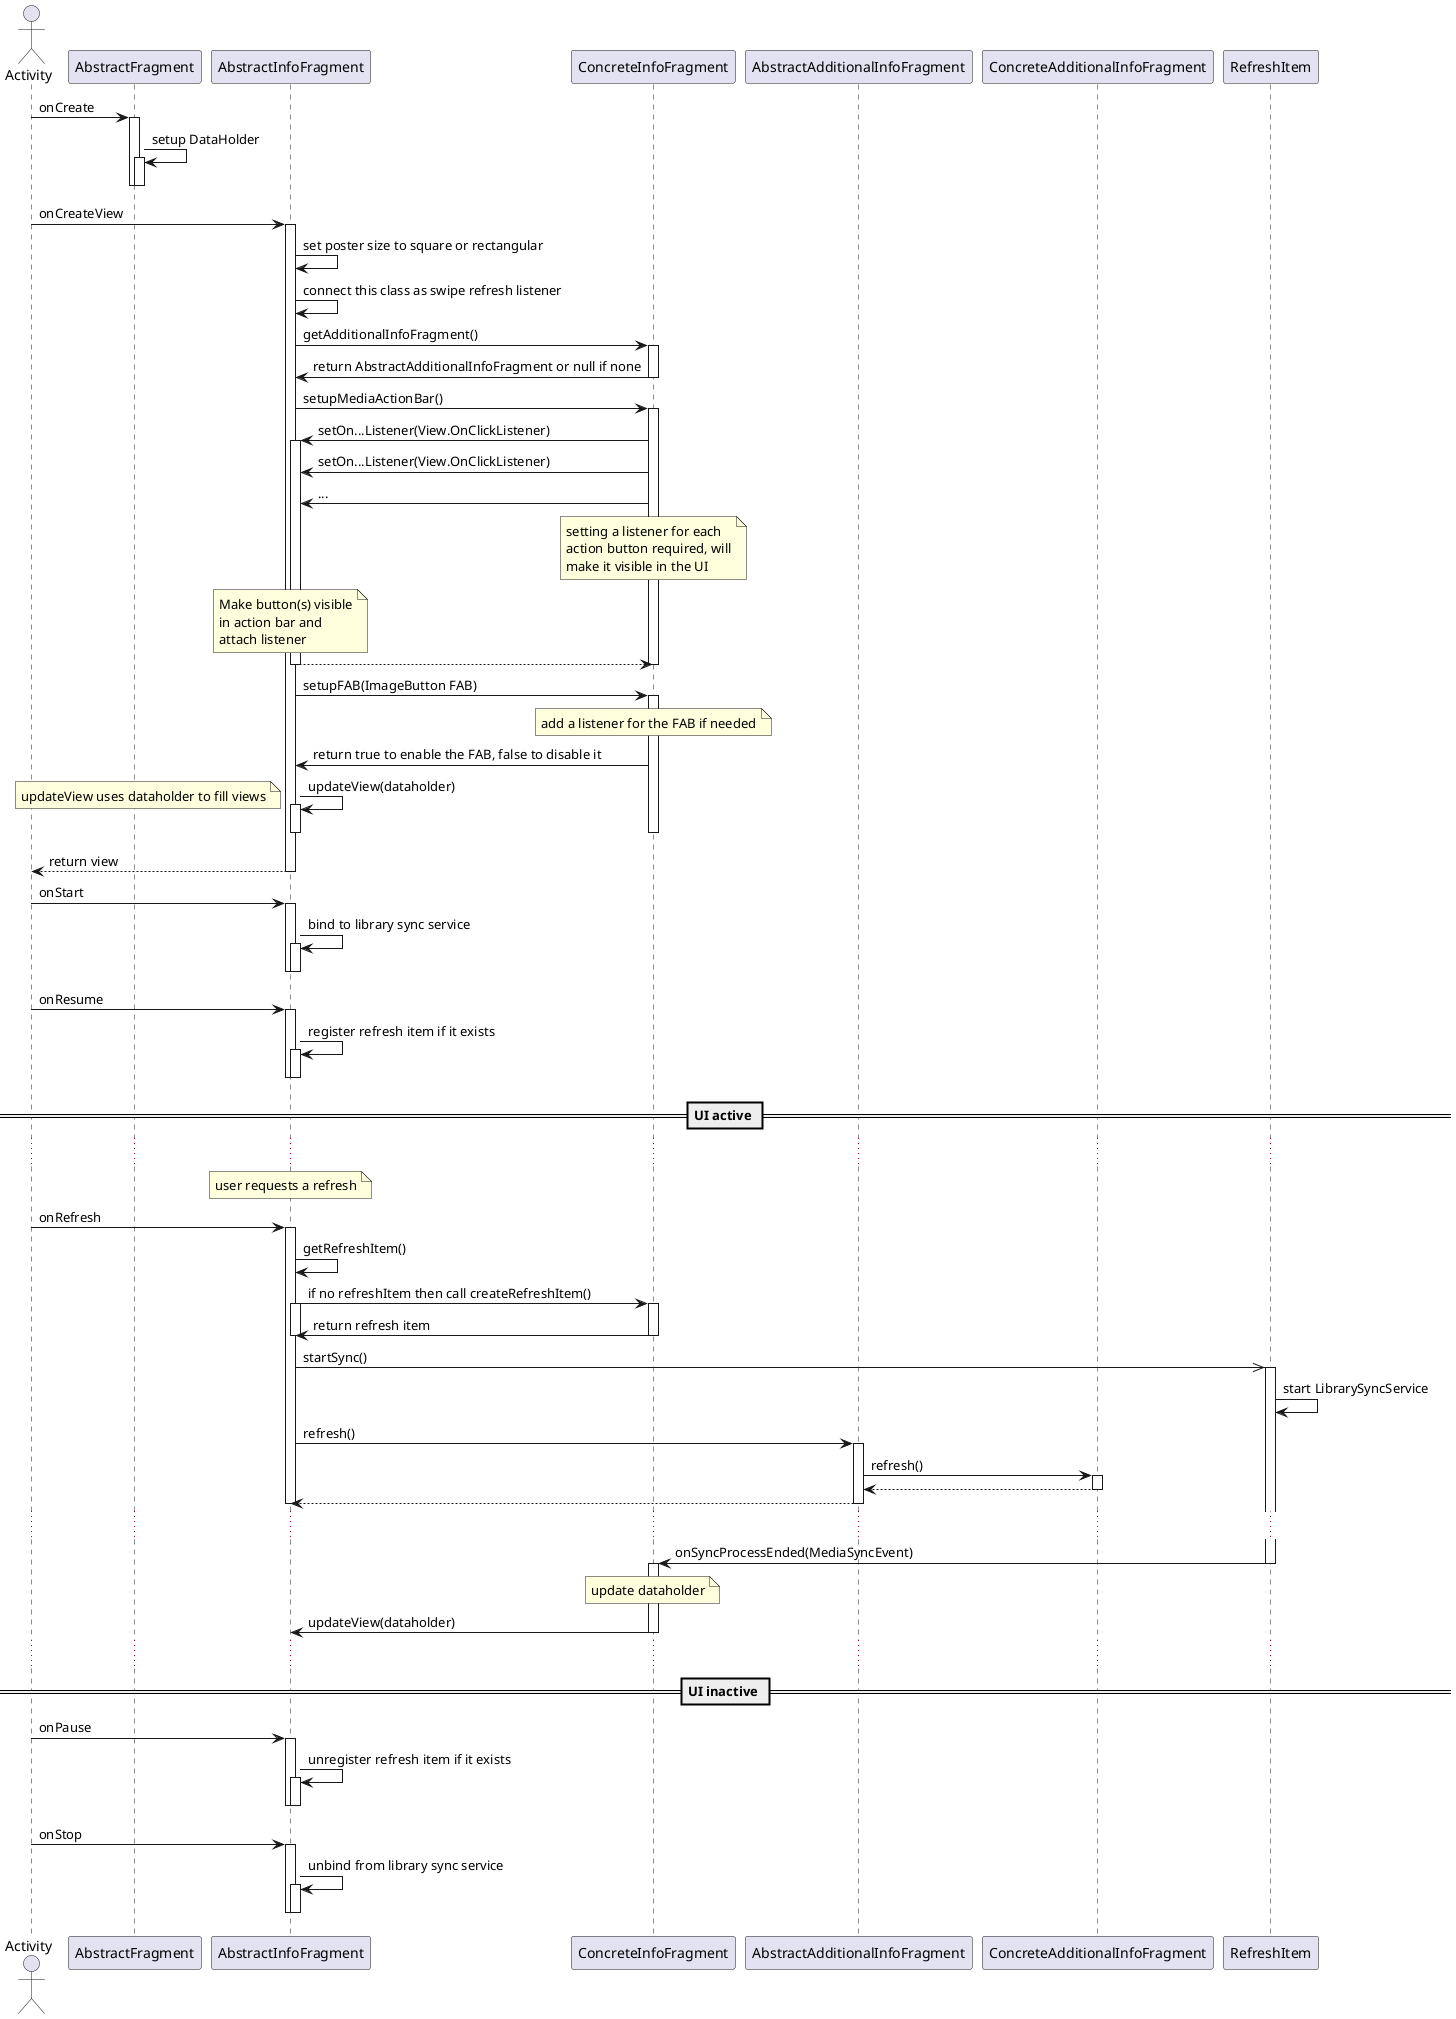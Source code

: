 @startuml


Actor Activity
participant "AbstractFragment" as A
participant "AbstractInfoFragment" as B
participant "ConcreteInfoFragment" as C
participant "AbstractAdditionalInfoFragment" as D
participant "ConcreteAdditionalInfoFragment" as E
participant "RefreshItem" as F

Activity -> A: onCreate
activate A
A -> A: setup DataHolder
activate A
deactivate A
deactivate A

Activity -> B: onCreateView
activate B
B -> B: set poster size to square or rectangular
B -> B: connect this class as swipe refresh listener
B -> C: getAdditionalInfoFragment()
activate C
C -> B: return AbstractAdditionalInfoFragment or null if none
deactivate C
B -> C: setupMediaActionBar()
activate C
C -> B: setOn...Listener(View.OnClickListener)
activate B
C -> B: setOn...Listener(View.OnClickListener)
C -> B: ...
note over C: setting a listener for each\naction button required, will\nmake it visible in the UI
note over B: Make button(s) visible\nin action bar and\nattach listener
B --> C
deactivate B
deactivate C
B -> C: setupFAB(ImageButton FAB)
activate C
note over C: add a listener for the FAB if needed
C -> B: return true to enable the FAB, false to disable it
B -> B: updateView(dataholder)
deactivate C
note left : updateView uses dataholder to fill views
activate B
deactivate B
B --> Activity: return view
deactivate B

Activity -> B: onStart
Activate B
B -> B: bind to library sync service
activate B
deactivate B
deactivate B

Activity -> B: onResume
Activate B
B -> B: register refresh item if it exists
activate B
deactivate B
deactivate B

== UI active ==
...

note over B: user requests a refresh
Activity -> B: onRefresh
activate B
B -> B: getRefreshItem()
B -> C: if no refreshItem then call createRefreshItem()
activate B
activate C
C -> B: return refresh item
deactivate C
deactivate B
B ->> F: startSync()
activate F
F -> F: start LibrarySyncService
B -> D: refresh()
activate D
D -> E: refresh()
activate E
E --> D
deactivate E
D --> B
deactivate D
deactivate B
...
F -> C: onSyncProcessEnded(MediaSyncEvent)
deactivate F
activate C
note over C: update dataholder
C -> B: updateView(dataholder)
deactivate C

...
== UI inactive ==

Activity -> B: onPause
activate B
B -> B: unregister refresh item if it exists
activate B
deactivate B
deactivate B

Activity -> B: onStop
activate B
B -> B: unbind from library sync service
activate B
deactivate B
deactivate B
@enduml
